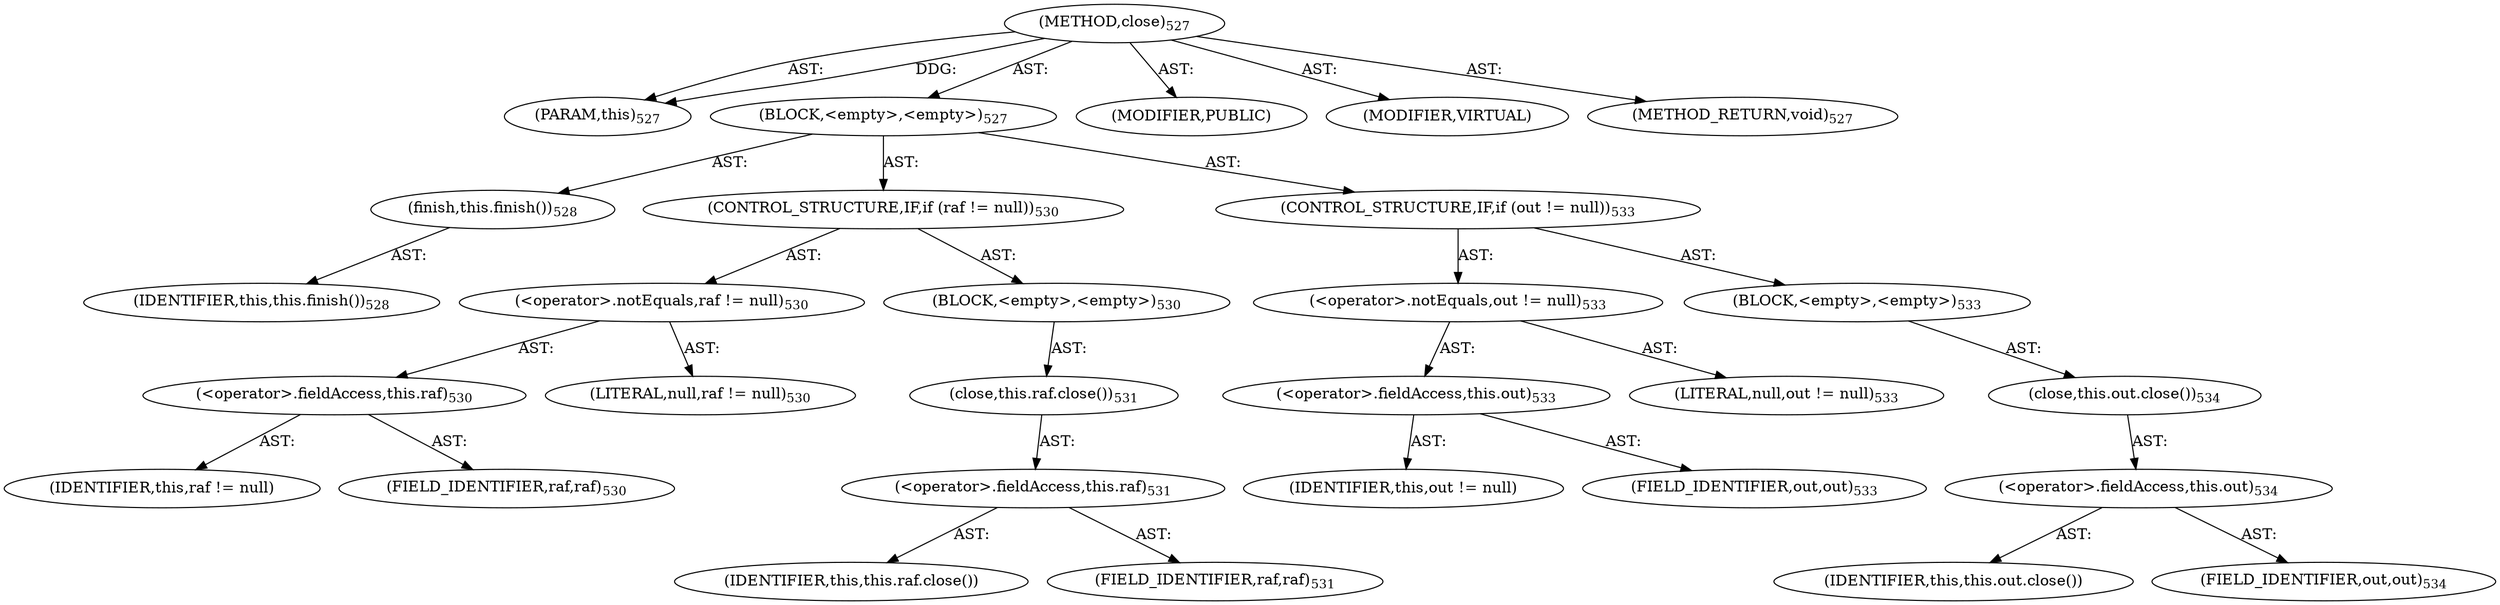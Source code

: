 digraph "close" {  
"111669149709" [label = <(METHOD,close)<SUB>527</SUB>> ]
"115964117001" [label = <(PARAM,this)<SUB>527</SUB>> ]
"25769803822" [label = <(BLOCK,&lt;empty&gt;,&lt;empty&gt;)<SUB>527</SUB>> ]
"30064771454" [label = <(finish,this.finish())<SUB>528</SUB>> ]
"68719476754" [label = <(IDENTIFIER,this,this.finish())<SUB>528</SUB>> ]
"47244640282" [label = <(CONTROL_STRUCTURE,IF,if (raf != null))<SUB>530</SUB>> ]
"30064771455" [label = <(&lt;operator&gt;.notEquals,raf != null)<SUB>530</SUB>> ]
"30064771456" [label = <(&lt;operator&gt;.fieldAccess,this.raf)<SUB>530</SUB>> ]
"68719477012" [label = <(IDENTIFIER,this,raf != null)> ]
"55834574995" [label = <(FIELD_IDENTIFIER,raf,raf)<SUB>530</SUB>> ]
"90194313272" [label = <(LITERAL,null,raf != null)<SUB>530</SUB>> ]
"25769803823" [label = <(BLOCK,&lt;empty&gt;,&lt;empty&gt;)<SUB>530</SUB>> ]
"30064771457" [label = <(close,this.raf.close())<SUB>531</SUB>> ]
"30064771458" [label = <(&lt;operator&gt;.fieldAccess,this.raf)<SUB>531</SUB>> ]
"68719477013" [label = <(IDENTIFIER,this,this.raf.close())> ]
"55834574996" [label = <(FIELD_IDENTIFIER,raf,raf)<SUB>531</SUB>> ]
"47244640283" [label = <(CONTROL_STRUCTURE,IF,if (out != null))<SUB>533</SUB>> ]
"30064771459" [label = <(&lt;operator&gt;.notEquals,out != null)<SUB>533</SUB>> ]
"30064771460" [label = <(&lt;operator&gt;.fieldAccess,this.out)<SUB>533</SUB>> ]
"68719477014" [label = <(IDENTIFIER,this,out != null)> ]
"55834574997" [label = <(FIELD_IDENTIFIER,out,out)<SUB>533</SUB>> ]
"90194313273" [label = <(LITERAL,null,out != null)<SUB>533</SUB>> ]
"25769803824" [label = <(BLOCK,&lt;empty&gt;,&lt;empty&gt;)<SUB>533</SUB>> ]
"30064771461" [label = <(close,this.out.close())<SUB>534</SUB>> ]
"30064771462" [label = <(&lt;operator&gt;.fieldAccess,this.out)<SUB>534</SUB>> ]
"68719477015" [label = <(IDENTIFIER,this,this.out.close())> ]
"55834574998" [label = <(FIELD_IDENTIFIER,out,out)<SUB>534</SUB>> ]
"133143986227" [label = <(MODIFIER,PUBLIC)> ]
"133143986228" [label = <(MODIFIER,VIRTUAL)> ]
"128849018893" [label = <(METHOD_RETURN,void)<SUB>527</SUB>> ]
  "111669149709" -> "115964117001"  [ label = "AST: "] 
  "111669149709" -> "25769803822"  [ label = "AST: "] 
  "111669149709" -> "133143986227"  [ label = "AST: "] 
  "111669149709" -> "133143986228"  [ label = "AST: "] 
  "111669149709" -> "128849018893"  [ label = "AST: "] 
  "25769803822" -> "30064771454"  [ label = "AST: "] 
  "25769803822" -> "47244640282"  [ label = "AST: "] 
  "25769803822" -> "47244640283"  [ label = "AST: "] 
  "30064771454" -> "68719476754"  [ label = "AST: "] 
  "47244640282" -> "30064771455"  [ label = "AST: "] 
  "47244640282" -> "25769803823"  [ label = "AST: "] 
  "30064771455" -> "30064771456"  [ label = "AST: "] 
  "30064771455" -> "90194313272"  [ label = "AST: "] 
  "30064771456" -> "68719477012"  [ label = "AST: "] 
  "30064771456" -> "55834574995"  [ label = "AST: "] 
  "25769803823" -> "30064771457"  [ label = "AST: "] 
  "30064771457" -> "30064771458"  [ label = "AST: "] 
  "30064771458" -> "68719477013"  [ label = "AST: "] 
  "30064771458" -> "55834574996"  [ label = "AST: "] 
  "47244640283" -> "30064771459"  [ label = "AST: "] 
  "47244640283" -> "25769803824"  [ label = "AST: "] 
  "30064771459" -> "30064771460"  [ label = "AST: "] 
  "30064771459" -> "90194313273"  [ label = "AST: "] 
  "30064771460" -> "68719477014"  [ label = "AST: "] 
  "30064771460" -> "55834574997"  [ label = "AST: "] 
  "25769803824" -> "30064771461"  [ label = "AST: "] 
  "30064771461" -> "30064771462"  [ label = "AST: "] 
  "30064771462" -> "68719477015"  [ label = "AST: "] 
  "30064771462" -> "55834574998"  [ label = "AST: "] 
  "111669149709" -> "115964117001"  [ label = "DDG: "] 
}

